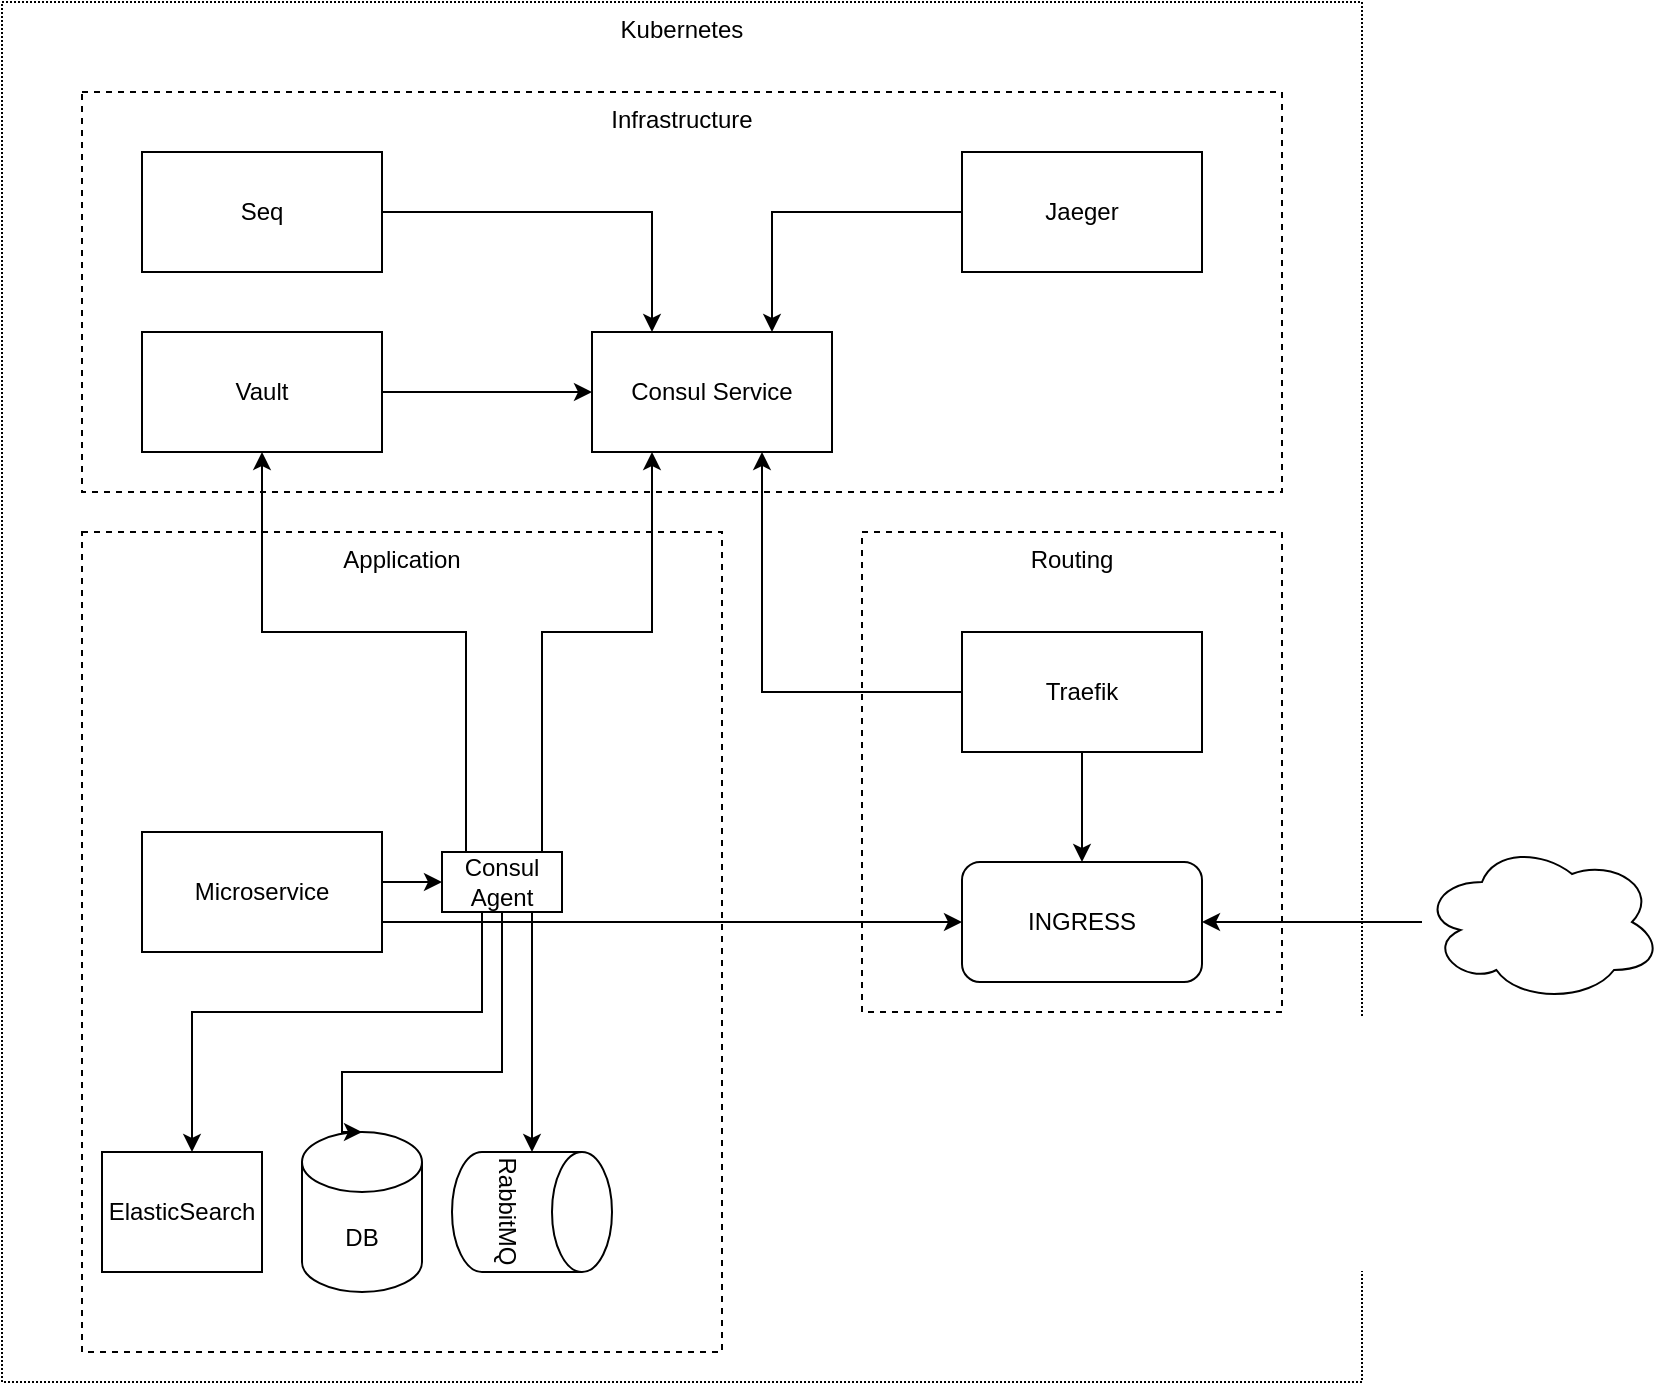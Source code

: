 <mxfile version="14.4.8" type="device" pages="2"><diagram id="6cmRKZ-A6PinEDdL9_27" name="Page-1"><mxGraphModel dx="1422" dy="1862" grid="1" gridSize="10" guides="1" tooltips="1" connect="1" arrows="1" fold="1" page="1" pageScale="1" pageWidth="850" pageHeight="1100" math="0" shadow="0"><root><mxCell id="0"/><mxCell id="1" parent="0"/><mxCell id="dDtF2fz8FJjtBy4yvNE8-40" value="Pod" style="rounded=0;whiteSpace=wrap;html=1;dashed=1;dashPattern=1 2;verticalAlign=top;" vertex="1" parent="1"><mxGeometry x="70" y="300" width="260" height="100" as="geometry"/></mxCell><mxCell id="dDtF2fz8FJjtBy4yvNE8-35" value="Kubernetes" style="rounded=0;whiteSpace=wrap;html=1;dashed=1;dashPattern=1 1;verticalAlign=top;" vertex="1" parent="1"><mxGeometry x="10" y="-85" width="680" height="690" as="geometry"/></mxCell><mxCell id="dDtF2fz8FJjtBy4yvNE8-33" value="Application" style="rounded=0;whiteSpace=wrap;html=1;dashed=1;verticalAlign=top;" vertex="1" parent="1"><mxGeometry x="50" y="180" width="320" height="410" as="geometry"/></mxCell><mxCell id="dDtF2fz8FJjtBy4yvNE8-34" value="Routing" style="rounded=0;whiteSpace=wrap;html=1;dashed=1;verticalAlign=top;" vertex="1" parent="1"><mxGeometry x="440" y="180" width="210" height="240" as="geometry"/></mxCell><mxCell id="dDtF2fz8FJjtBy4yvNE8-32" value="Infrastructure" style="rounded=0;whiteSpace=wrap;html=1;dashed=1;verticalAlign=top;" vertex="1" parent="1"><mxGeometry x="50" y="-40" width="600" height="200" as="geometry"/></mxCell><mxCell id="dDtF2fz8FJjtBy4yvNE8-1" value="Consul Service" style="rounded=0;whiteSpace=wrap;html=1;" vertex="1" parent="1"><mxGeometry x="305" y="80" width="120" height="60" as="geometry"/></mxCell><mxCell id="dDtF2fz8FJjtBy4yvNE8-26" style="edgeStyle=none;rounded=0;orthogonalLoop=1;jettySize=auto;html=1;" edge="1" parent="1" source="dDtF2fz8FJjtBy4yvNE8-2" target="dDtF2fz8FJjtBy4yvNE8-1"><mxGeometry relative="1" as="geometry"/></mxCell><mxCell id="dDtF2fz8FJjtBy4yvNE8-2" value="Vault" style="rounded=0;whiteSpace=wrap;html=1;" vertex="1" parent="1"><mxGeometry x="80" y="80" width="120" height="60" as="geometry"/></mxCell><mxCell id="dDtF2fz8FJjtBy4yvNE8-24" style="edgeStyle=none;rounded=0;orthogonalLoop=1;jettySize=auto;html=1;" edge="1" parent="1" source="dDtF2fz8FJjtBy4yvNE8-3" target="dDtF2fz8FJjtBy4yvNE8-23"><mxGeometry relative="1" as="geometry"/></mxCell><mxCell id="dDtF2fz8FJjtBy4yvNE8-27" style="edgeStyle=orthogonalEdgeStyle;rounded=0;orthogonalLoop=1;jettySize=auto;html=1;exitX=0;exitY=0.5;exitDx=0;exitDy=0;" edge="1" parent="1" source="dDtF2fz8FJjtBy4yvNE8-3" target="dDtF2fz8FJjtBy4yvNE8-1"><mxGeometry relative="1" as="geometry"><Array as="points"><mxPoint x="390" y="260"/></Array></mxGeometry></mxCell><mxCell id="dDtF2fz8FJjtBy4yvNE8-3" value="Traefik" style="rounded=0;whiteSpace=wrap;html=1;" vertex="1" parent="1"><mxGeometry x="490" y="230" width="120" height="60" as="geometry"/></mxCell><mxCell id="dDtF2fz8FJjtBy4yvNE8-9" style="edgeStyle=orthogonalEdgeStyle;rounded=0;orthogonalLoop=1;jettySize=auto;html=1;entryX=0.25;entryY=1;entryDx=0;entryDy=0;" edge="1" parent="1" source="dDtF2fz8FJjtBy4yvNE8-6" target="dDtF2fz8FJjtBy4yvNE8-1"><mxGeometry relative="1" as="geometry"><Array as="points"><mxPoint x="280" y="230"/><mxPoint x="335" y="230"/></Array></mxGeometry></mxCell><mxCell id="dDtF2fz8FJjtBy4yvNE8-10" value="DB" style="shape=cylinder3;whiteSpace=wrap;html=1;boundedLbl=1;backgroundOutline=1;size=15;" vertex="1" parent="1"><mxGeometry x="160" y="480" width="60" height="80" as="geometry"/></mxCell><mxCell id="dDtF2fz8FJjtBy4yvNE8-12" value="" style="edgeStyle=orthogonalEdgeStyle;rounded=0;orthogonalLoop=1;jettySize=auto;html=1;entryX=0.5;entryY=0;entryDx=0;entryDy=0;entryPerimeter=0;exitX=0.5;exitY=1;exitDx=0;exitDy=0;" edge="1" parent="1" source="dDtF2fz8FJjtBy4yvNE8-6" target="dDtF2fz8FJjtBy4yvNE8-10"><mxGeometry relative="1" as="geometry"><mxPoint x="90" y="460" as="targetPoint"/><Array as="points"><mxPoint x="260" y="450"/><mxPoint x="180" y="450"/></Array></mxGeometry></mxCell><mxCell id="dDtF2fz8FJjtBy4yvNE8-13" style="rounded=0;orthogonalLoop=1;jettySize=auto;html=1;exitX=0.75;exitY=1;exitDx=0;exitDy=0;edgeStyle=orthogonalEdgeStyle;" edge="1" parent="1" source="dDtF2fz8FJjtBy4yvNE8-6" target="dDtF2fz8FJjtBy4yvNE8-14"><mxGeometry relative="1" as="geometry"><mxPoint x="340" y="470" as="targetPoint"/></mxGeometry></mxCell><mxCell id="dDtF2fz8FJjtBy4yvNE8-14" value="RabbitMQ" style="shape=cylinder3;whiteSpace=wrap;html=1;boundedLbl=1;backgroundOutline=1;size=15;rotation=90;" vertex="1" parent="1"><mxGeometry x="245" y="480" width="60" height="80" as="geometry"/></mxCell><mxCell id="dDtF2fz8FJjtBy4yvNE8-15" style="edgeStyle=orthogonalEdgeStyle;rounded=0;orthogonalLoop=1;jettySize=auto;html=1;exitX=0.367;exitY=0;exitDx=0;exitDy=0;exitPerimeter=0;entryX=0.5;entryY=1;entryDx=0;entryDy=0;" edge="1" parent="1" source="dDtF2fz8FJjtBy4yvNE8-6" target="dDtF2fz8FJjtBy4yvNE8-2"><mxGeometry relative="1" as="geometry"><mxPoint x="50" y="40" as="targetPoint"/><Array as="points"><mxPoint x="242" y="230"/><mxPoint x="140" y="230"/></Array></mxGeometry></mxCell><mxCell id="dDtF2fz8FJjtBy4yvNE8-19" style="edgeStyle=orthogonalEdgeStyle;rounded=0;orthogonalLoop=1;jettySize=auto;html=1;entryX=0;entryY=0.5;entryDx=0;entryDy=0;exitX=1;exitY=0.75;exitDx=0;exitDy=0;" edge="1" parent="1" source="dDtF2fz8FJjtBy4yvNE8-5" target="dDtF2fz8FJjtBy4yvNE8-23"><mxGeometry relative="1" as="geometry"><mxPoint x="280" y="375" as="sourcePoint"/></mxGeometry></mxCell><mxCell id="dDtF2fz8FJjtBy4yvNE8-25" style="edgeStyle=none;rounded=0;orthogonalLoop=1;jettySize=auto;html=1;" edge="1" parent="1" source="dDtF2fz8FJjtBy4yvNE8-22" target="dDtF2fz8FJjtBy4yvNE8-23"><mxGeometry relative="1" as="geometry"/></mxCell><mxCell id="dDtF2fz8FJjtBy4yvNE8-22" value="" style="ellipse;shape=cloud;whiteSpace=wrap;html=1;" vertex="1" parent="1"><mxGeometry x="720" y="335" width="120" height="80" as="geometry"/></mxCell><mxCell id="dDtF2fz8FJjtBy4yvNE8-23" value="INGRESS" style="rounded=1;whiteSpace=wrap;html=1;" vertex="1" parent="1"><mxGeometry x="490" y="345" width="120" height="60" as="geometry"/></mxCell><mxCell id="dDtF2fz8FJjtBy4yvNE8-30" style="edgeStyle=orthogonalEdgeStyle;rounded=0;orthogonalLoop=1;jettySize=auto;html=1;entryX=0.75;entryY=0;entryDx=0;entryDy=0;" edge="1" parent="1" source="dDtF2fz8FJjtBy4yvNE8-28" target="dDtF2fz8FJjtBy4yvNE8-1"><mxGeometry relative="1" as="geometry"/></mxCell><mxCell id="dDtF2fz8FJjtBy4yvNE8-28" value="Jaeger" style="rounded=0;whiteSpace=wrap;html=1;" vertex="1" parent="1"><mxGeometry x="490" y="-10" width="120" height="60" as="geometry"/></mxCell><mxCell id="dDtF2fz8FJjtBy4yvNE8-31" style="edgeStyle=orthogonalEdgeStyle;rounded=0;orthogonalLoop=1;jettySize=auto;html=1;entryX=0.25;entryY=0;entryDx=0;entryDy=0;" edge="1" parent="1" source="dDtF2fz8FJjtBy4yvNE8-29" target="dDtF2fz8FJjtBy4yvNE8-1"><mxGeometry relative="1" as="geometry"/></mxCell><mxCell id="dDtF2fz8FJjtBy4yvNE8-29" value="Seq" style="rounded=0;whiteSpace=wrap;html=1;" vertex="1" parent="1"><mxGeometry x="80" y="-10" width="120" height="60" as="geometry"/></mxCell><mxCell id="dDtF2fz8FJjtBy4yvNE8-43" value="" style="shape=image;html=1;verticalAlign=top;verticalLabelPosition=bottom;labelBackgroundColor=#ffffff;imageAspect=0;aspect=fixed;image=https://cdn0.iconfinder.com/data/icons/small-n-flat/24/678094-shield-128.png;dashed=1;dashPattern=1 2;" vertex="1" parent="1"><mxGeometry x="580" y="377" width="28" height="28" as="geometry"/></mxCell><mxCell id="jBLEwnB4zffLgp5FiH9M-1" value="ElasticSearch" style="rounded=0;whiteSpace=wrap;html=1;" vertex="1" parent="1"><mxGeometry x="60" y="490" width="80" height="60" as="geometry"/></mxCell><mxCell id="jBLEwnB4zffLgp5FiH9M-2" style="edgeStyle=orthogonalEdgeStyle;rounded=0;orthogonalLoop=1;jettySize=auto;html=1;" edge="1" parent="1" source="dDtF2fz8FJjtBy4yvNE8-6" target="jBLEwnB4zffLgp5FiH9M-1"><mxGeometry relative="1" as="geometry"><Array as="points"><mxPoint x="250" y="420"/><mxPoint x="105" y="420"/></Array></mxGeometry></mxCell><mxCell id="jBLEwnB4zffLgp5FiH9M-4" value="" style="group" vertex="1" connectable="0" parent="1"><mxGeometry x="80" y="330" width="210" height="60" as="geometry"/></mxCell><mxCell id="dDtF2fz8FJjtBy4yvNE8-5" value="Microservice" style="rounded=0;whiteSpace=wrap;html=1;" vertex="1" parent="jBLEwnB4zffLgp5FiH9M-4"><mxGeometry width="120" height="60" as="geometry"/></mxCell><mxCell id="dDtF2fz8FJjtBy4yvNE8-6" value="Consul Agent" style="rounded=0;whiteSpace=wrap;html=1;" vertex="1" parent="jBLEwnB4zffLgp5FiH9M-4"><mxGeometry x="150" y="10" width="60" height="30" as="geometry"/></mxCell><mxCell id="dDtF2fz8FJjtBy4yvNE8-20" value="" style="endArrow=classic;html=1;edgeStyle=orthogonalEdgeStyle;" edge="1" parent="jBLEwnB4zffLgp5FiH9M-4" source="dDtF2fz8FJjtBy4yvNE8-5" target="dDtF2fz8FJjtBy4yvNE8-6"><mxGeometry x="110" y="330" width="50" height="50" as="geometry"><mxPoint x="-150" y="-100" as="sourcePoint"/><mxPoint x="-100" y="-150" as="targetPoint"/><Array as="points"><mxPoint x="130" y="25"/><mxPoint x="130" y="25"/></Array></mxGeometry></mxCell></root></mxGraphModel></diagram><diagram id="L0QRnOdBNNsPw4jzjPWs" name="Page-2"><mxGraphModel dx="1422" dy="1862" grid="1" gridSize="10" guides="1" tooltips="1" connect="1" arrows="1" fold="1" page="1" pageScale="1" pageWidth="850" pageHeight="1100" math="0" shadow="0"><root><mxCell id="Mfuve_Y0xRa4dLmhBCeO-0"/><mxCell id="Mfuve_Y0xRa4dLmhBCeO-1" parent="Mfuve_Y0xRa4dLmhBCeO-0"/><mxCell id="Mfuve_Y0xRa4dLmhBCeO-5" value="Routing" style="rounded=0;whiteSpace=wrap;html=1;dashed=1;verticalAlign=top;" vertex="1" parent="Mfuve_Y0xRa4dLmhBCeO-1"><mxGeometry x="440" y="190" width="210" height="215" as="geometry"/></mxCell><mxCell id="Mfuve_Y0xRa4dLmhBCeO-53" value="" style="rounded=0;whiteSpace=wrap;html=1;" vertex="1" parent="Mfuve_Y0xRa4dLmhBCeO-1"><mxGeometry x="10" y="-210" width="700" height="830" as="geometry"/></mxCell><mxCell id="Mfuve_Y0xRa4dLmhBCeO-61" value="Kubernetes EKS" style="rounded=0;whiteSpace=wrap;html=1;dashed=1;verticalAlign=top;" vertex="1" parent="Mfuve_Y0xRa4dLmhBCeO-1"><mxGeometry x="33" y="-14" width="387" height="504" as="geometry"/></mxCell><mxCell id="Mfuve_Y0xRa4dLmhBCeO-3" value="Application" style="rounded=0;whiteSpace=wrap;html=1;dashed=1;verticalAlign=top;" vertex="1" parent="Mfuve_Y0xRa4dLmhBCeO-1"><mxGeometry x="50" y="270" width="320" height="200" as="geometry"/></mxCell><mxCell id="Mfuve_Y0xRa4dLmhBCeO-6" value="Infrastructure" style="rounded=0;whiteSpace=wrap;html=1;dashed=1;verticalAlign=top;" vertex="1" parent="Mfuve_Y0xRa4dLmhBCeO-1"><mxGeometry x="50" y="40" width="310" height="120" as="geometry"/></mxCell><mxCell id="Mfuve_Y0xRa4dLmhBCeO-57" value="" style="group" vertex="1" connectable="0" parent="Mfuve_Y0xRa4dLmhBCeO-1"><mxGeometry x="30" y="-13.75" width="390" height="688" as="geometry"/></mxCell><mxCell id="Mfuve_Y0xRa4dLmhBCeO-56" value="" style="points=[[0,0,0],[0.25,0,0],[0.5,0,0],[0.75,0,0],[1,0,0],[0,1,0],[0.25,1,0],[0.5,1,0],[0.75,1,0],[1,1,0],[0,0.25,0],[0,0.5,0],[0,0.75,0],[1,0.25,0],[1,0.5,0],[1,0.75,0]];outlineConnect=0;fontColor=#232F3E;gradientColor=#F78E04;gradientDirection=north;fillColor=#D05C17;strokeColor=#ffffff;dashed=0;verticalLabelPosition=bottom;verticalAlign=top;align=center;html=1;fontSize=12;fontStyle=0;aspect=fixed;shape=mxgraph.aws4.resourceIcon;resIcon=mxgraph.aws4.eks;" vertex="1" parent="Mfuve_Y0xRa4dLmhBCeO-57"><mxGeometry x="360" width="30" height="30" as="geometry"/></mxCell><mxCell id="Mfuve_Y0xRa4dLmhBCeO-4" value="Pod" style="rounded=0;whiteSpace=wrap;html=1;dashed=1;dashPattern=1 2;verticalAlign=top;" vertex="1" parent="Mfuve_Y0xRa4dLmhBCeO-1"><mxGeometry x="70" y="300" width="260" height="160" as="geometry"/></mxCell><mxCell id="Mfuve_Y0xRa4dLmhBCeO-7" value="Linkerd" style="rounded=0;whiteSpace=wrap;html=1;" vertex="1" parent="Mfuve_Y0xRa4dLmhBCeO-1"><mxGeometry x="160" y="80" width="120" height="60" as="geometry"/></mxCell><mxCell id="Mfuve_Y0xRa4dLmhBCeO-8" style="edgeStyle=orthogonalEdgeStyle;rounded=0;orthogonalLoop=1;jettySize=auto;html=1;" edge="1" parent="Mfuve_Y0xRa4dLmhBCeO-1" source="Mfuve_Y0xRa4dLmhBCeO-9" target="Mfuve_Y0xRa4dLmhBCeO-7"><mxGeometry relative="1" as="geometry"><Array as="points"><mxPoint x="170" y="40"/><mxPoint x="170" y="40"/></Array></mxGeometry></mxCell><mxCell id="Mfuve_Y0xRa4dLmhBCeO-11" style="edgeStyle=orthogonalEdgeStyle;rounded=0;orthogonalLoop=1;jettySize=auto;html=1;exitX=0.5;exitY=0;exitDx=0;exitDy=0;" edge="1" parent="Mfuve_Y0xRa4dLmhBCeO-1" source="Mfuve_Y0xRa4dLmhBCeO-12" target="Mfuve_Y0xRa4dLmhBCeO-7"><mxGeometry relative="1" as="geometry"><Array as="points"><mxPoint x="580" y="120"/></Array></mxGeometry></mxCell><mxCell id="Mfuve_Y0xRa4dLmhBCeO-13" value="" style="group" vertex="1" connectable="0" parent="Mfuve_Y0xRa4dLmhBCeO-1"><mxGeometry x="110" y="330" width="200" height="70" as="geometry"/></mxCell><mxCell id="Mfuve_Y0xRa4dLmhBCeO-14" value="" style="group" vertex="1" connectable="0" parent="Mfuve_Y0xRa4dLmhBCeO-13"><mxGeometry x="-30" width="210" height="60" as="geometry"/></mxCell><mxCell id="Mfuve_Y0xRa4dLmhBCeO-15" value="Microservice" style="rounded=0;whiteSpace=wrap;html=1;" vertex="1" parent="Mfuve_Y0xRa4dLmhBCeO-14"><mxGeometry width="120" height="60" as="geometry"/></mxCell><mxCell id="Mfuve_Y0xRa4dLmhBCeO-16" value="LinkerD Agent" style="rounded=0;whiteSpace=wrap;html=1;" vertex="1" parent="Mfuve_Y0xRa4dLmhBCeO-14"><mxGeometry x="150" y="10" width="60" height="30" as="geometry"/></mxCell><mxCell id="Mfuve_Y0xRa4dLmhBCeO-17" value="" style="endArrow=classic;html=1;" edge="1" parent="Mfuve_Y0xRa4dLmhBCeO-14" source="Mfuve_Y0xRa4dLmhBCeO-15" target="Mfuve_Y0xRa4dLmhBCeO-16"><mxGeometry width="50" height="50" relative="1" as="geometry"><mxPoint x="-150" y="-100" as="sourcePoint"/><mxPoint x="-100" y="-150" as="targetPoint"/></mxGeometry></mxCell><mxCell id="Mfuve_Y0xRa4dLmhBCeO-20" value="" style="edgeStyle=orthogonalEdgeStyle;rounded=0;orthogonalLoop=1;jettySize=auto;html=1;entryX=0.5;entryY=0;entryDx=0;entryDy=0;entryPerimeter=0;" edge="1" parent="Mfuve_Y0xRa4dLmhBCeO-1" source="Mfuve_Y0xRa4dLmhBCeO-15" target="Mfuve_Y0xRa4dLmhBCeO-19"><mxGeometry relative="1" as="geometry"><mxPoint x="90" y="460" as="targetPoint"/><Array as="points"><mxPoint x="100" y="420"/><mxPoint x="100" y="420"/></Array></mxGeometry></mxCell><mxCell id="Mfuve_Y0xRa4dLmhBCeO-21" style="edgeStyle=orthogonalEdgeStyle;rounded=0;orthogonalLoop=1;jettySize=auto;html=1;entryX=0.5;entryY=0;entryDx=0;entryDy=0;entryPerimeter=0;" edge="1" parent="Mfuve_Y0xRa4dLmhBCeO-1" source="Mfuve_Y0xRa4dLmhBCeO-32" target="Mfuve_Y0xRa4dLmhBCeO-59"><mxGeometry relative="1" as="geometry"><mxPoint x="180" y="490" as="targetPoint"/><Array as="points"/></mxGeometry></mxCell><mxCell id="Mfuve_Y0xRa4dLmhBCeO-23" style="edgeStyle=orthogonalEdgeStyle;rounded=0;orthogonalLoop=1;jettySize=auto;html=1;exitX=0.367;exitY=0;exitDx=0;exitDy=0;exitPerimeter=0;" edge="1" parent="Mfuve_Y0xRa4dLmhBCeO-1" source="Mfuve_Y0xRa4dLmhBCeO-16" target="Mfuve_Y0xRa4dLmhBCeO-9"><mxGeometry relative="1" as="geometry"><mxPoint x="50" y="40" as="targetPoint"/><Array as="points"><mxPoint x="242" y="340"/><mxPoint x="242" y="230"/><mxPoint x="100" y="230"/></Array></mxGeometry></mxCell><mxCell id="Mfuve_Y0xRa4dLmhBCeO-24" style="edgeStyle=orthogonalEdgeStyle;rounded=0;orthogonalLoop=1;jettySize=auto;html=1;exitX=1;exitY=0.75;exitDx=0;exitDy=0;entryX=0;entryY=0.5;entryDx=0;entryDy=0;" edge="1" parent="Mfuve_Y0xRa4dLmhBCeO-1" source="Mfuve_Y0xRa4dLmhBCeO-15" target="Mfuve_Y0xRa4dLmhBCeO-12"><mxGeometry relative="1" as="geometry"><mxPoint x="280" y="375" as="sourcePoint"/></mxGeometry></mxCell><mxCell id="Mfuve_Y0xRa4dLmhBCeO-25" style="edgeStyle=none;rounded=0;orthogonalLoop=1;jettySize=auto;html=1;entryX=1;entryY=0.5;entryDx=0;entryDy=0;" edge="1" parent="Mfuve_Y0xRa4dLmhBCeO-1" source="Mfuve_Y0xRa4dLmhBCeO-26" target="Mfuve_Y0xRa4dLmhBCeO-12"><mxGeometry relative="1" as="geometry"/></mxCell><mxCell id="Mfuve_Y0xRa4dLmhBCeO-26" value="" style="ellipse;shape=cloud;whiteSpace=wrap;html=1;" vertex="1" parent="Mfuve_Y0xRa4dLmhBCeO-1"><mxGeometry x="720" y="335" width="120" height="80" as="geometry"/></mxCell><mxCell id="Mfuve_Y0xRa4dLmhBCeO-28" style="edgeStyle=orthogonalEdgeStyle;rounded=0;orthogonalLoop=1;jettySize=auto;html=1;entryX=0.75;entryY=0;entryDx=0;entryDy=0;" edge="1" parent="Mfuve_Y0xRa4dLmhBCeO-1" source="Mfuve_Y0xRa4dLmhBCeO-29" target="Mfuve_Y0xRa4dLmhBCeO-7"><mxGeometry relative="1" as="geometry"/></mxCell><mxCell id="Mfuve_Y0xRa4dLmhBCeO-30" style="edgeStyle=orthogonalEdgeStyle;rounded=0;orthogonalLoop=1;jettySize=auto;html=1;exitX=1;exitY=0.5;exitDx=0;exitDy=0;" edge="1" parent="Mfuve_Y0xRa4dLmhBCeO-1" source="Mfuve_Y0xRa4dLmhBCeO-31" target="Mfuve_Y0xRa4dLmhBCeO-7"><mxGeometry relative="1" as="geometry"><Array as="points"><mxPoint x="230" y="-170"/></Array></mxGeometry></mxCell><mxCell id="Mfuve_Y0xRa4dLmhBCeO-32" value="Masstransit" style="rounded=1;whiteSpace=wrap;html=1;dashed=1;dashPattern=1 1;" vertex="1" parent="Mfuve_Y0xRa4dLmhBCeO-1"><mxGeometry x="130" y="420" width="100" height="30" as="geometry"/></mxCell><mxCell id="Mfuve_Y0xRa4dLmhBCeO-33" style="edgeStyle=orthogonalEdgeStyle;rounded=0;orthogonalLoop=1;jettySize=auto;html=1;" edge="1" parent="Mfuve_Y0xRa4dLmhBCeO-1" source="Mfuve_Y0xRa4dLmhBCeO-15" target="Mfuve_Y0xRa4dLmhBCeO-32"><mxGeometry relative="1" as="geometry"><mxPoint x="180" y="390" as="sourcePoint"/><mxPoint x="180" y="490" as="targetPoint"/><Array as="points"><mxPoint x="180" y="400"/><mxPoint x="180" y="400"/></Array></mxGeometry></mxCell><mxCell id="Mfuve_Y0xRa4dLmhBCeO-40" style="edgeStyle=orthogonalEdgeStyle;rounded=0;orthogonalLoop=1;jettySize=auto;html=1;" edge="1" parent="Mfuve_Y0xRa4dLmhBCeO-1" source="Mfuve_Y0xRa4dLmhBCeO-16" target="Mfuve_Y0xRa4dLmhBCeO-39"><mxGeometry relative="1" as="geometry"><Array as="points"><mxPoint x="260" y="170"/><mxPoint x="550" y="170"/></Array></mxGeometry></mxCell><mxCell id="Mfuve_Y0xRa4dLmhBCeO-41" value="" style="group" vertex="1" connectable="0" parent="Mfuve_Y0xRa4dLmhBCeO-1"><mxGeometry x="490" y="-130" width="120" height="60" as="geometry"/></mxCell><mxCell id="Mfuve_Y0xRa4dLmhBCeO-39" value="AppConfig Manager" style="rounded=0;whiteSpace=wrap;html=1;" vertex="1" parent="Mfuve_Y0xRa4dLmhBCeO-41"><mxGeometry width="120" height="60" as="geometry"/></mxCell><mxCell id="Mfuve_Y0xRa4dLmhBCeO-36" value="" style="points=[[0,0,0],[0.25,0,0],[0.5,0,0],[0.75,0,0],[1,0,0],[0,1,0],[0.25,1,0],[0.5,1,0],[0.75,1,0],[1,1,0],[0,0.25,0],[0,0.5,0],[0,0.75,0],[1,0.25,0],[1,0.5,0],[1,0.75,0]];points=[[0,0,0],[0.25,0,0],[0.5,0,0],[0.75,0,0],[1,0,0],[0,1,0],[0.25,1,0],[0.5,1,0],[0.75,1,0],[1,1,0],[0,0.25,0],[0,0.5,0],[0,0.75,0],[1,0.25,0],[1,0.5,0],[1,0.75,0]];outlineConnect=0;fontColor=#232F3E;gradientColor=#F34482;gradientDirection=north;fillColor=#BC1356;strokeColor=#ffffff;dashed=0;verticalLabelPosition=bottom;verticalAlign=top;align=center;html=1;fontSize=12;fontStyle=0;aspect=fixed;shape=mxgraph.aws4.resourceIcon;resIcon=mxgraph.aws4.app_config;dashPattern=1 2;" vertex="1" parent="Mfuve_Y0xRa4dLmhBCeO-41"><mxGeometry x="89" width="31" height="29" as="geometry"/></mxCell><mxCell id="Mfuve_Y0xRa4dLmhBCeO-43" value="" style="group" vertex="1" connectable="0" parent="Mfuve_Y0xRa4dLmhBCeO-1"><mxGeometry x="490" y="-200" width="120" height="60" as="geometry"/></mxCell><mxCell id="Mfuve_Y0xRa4dLmhBCeO-29" value="X-Ray" style="rounded=0;whiteSpace=wrap;html=1;" vertex="1" parent="Mfuve_Y0xRa4dLmhBCeO-43"><mxGeometry width="120" height="60" as="geometry"/></mxCell><mxCell id="Mfuve_Y0xRa4dLmhBCeO-42" value="" style="points=[[0,0,0],[0.25,0,0],[0.5,0,0],[0.75,0,0],[1,0,0],[0,1,0],[0.25,1,0],[0.5,1,0],[0.75,1,0],[1,1,0],[0,0.25,0],[0,0.5,0],[0,0.75,0],[1,0.25,0],[1,0.5,0],[1,0.75,0]];outlineConnect=0;fontColor=#232F3E;gradientColor=#4D72F3;gradientDirection=north;fillColor=#3334B9;strokeColor=#ffffff;dashed=0;verticalLabelPosition=bottom;verticalAlign=top;align=center;html=1;fontSize=12;fontStyle=0;aspect=fixed;shape=mxgraph.aws4.resourceIcon;resIcon=mxgraph.aws4.xray;" vertex="1" parent="Mfuve_Y0xRa4dLmhBCeO-43"><mxGeometry x="90" width="30" height="30" as="geometry"/></mxCell><mxCell id="Mfuve_Y0xRa4dLmhBCeO-45" value="" style="group" vertex="1" connectable="0" parent="Mfuve_Y0xRa4dLmhBCeO-1"><mxGeometry x="80" y="-200" width="120" height="60" as="geometry"/></mxCell><mxCell id="Mfuve_Y0xRa4dLmhBCeO-31" value="CloudWatch" style="rounded=0;whiteSpace=wrap;html=1;" vertex="1" parent="Mfuve_Y0xRa4dLmhBCeO-45"><mxGeometry width="120" height="60" as="geometry"/></mxCell><mxCell id="Mfuve_Y0xRa4dLmhBCeO-44" value="" style="outlineConnect=0;dashed=0;verticalLabelPosition=bottom;verticalAlign=top;align=center;html=1;shape=mxgraph.aws3.cloudwatch;fillColor=#759C3E;gradientColor=none;" vertex="1" parent="Mfuve_Y0xRa4dLmhBCeO-45"><mxGeometry x="87.5" width="32.5" height="33" as="geometry"/></mxCell><mxCell id="Mfuve_Y0xRa4dLmhBCeO-49" value="" style="group" vertex="1" connectable="0" parent="Mfuve_Y0xRa4dLmhBCeO-1"><mxGeometry x="80" y="-130" width="120" height="60" as="geometry"/></mxCell><mxCell id="Mfuve_Y0xRa4dLmhBCeO-9" value="Secret Manager" style="rounded=0;whiteSpace=wrap;html=1;" vertex="1" parent="Mfuve_Y0xRa4dLmhBCeO-49"><mxGeometry width="120" height="60" as="geometry"/></mxCell><mxCell id="Mfuve_Y0xRa4dLmhBCeO-46" value="AWS Secrets Manager" style="outlineConnect=0;fontColor=#232F3E;gradientColor=none;strokeColor=#ffffff;fillColor=#232F3E;dashed=0;verticalLabelPosition=middle;verticalAlign=bottom;align=center;html=1;whiteSpace=wrap;fontSize=10;fontStyle=1;spacing=3;shape=mxgraph.aws4.productIcon;prIcon=mxgraph.aws4.secrets_manager;" vertex="1" parent="Mfuve_Y0xRa4dLmhBCeO-49"><mxGeometry x="80" width="40" height="40" as="geometry"/></mxCell><mxCell id="Mfuve_Y0xRa4dLmhBCeO-51" value="" style="group" vertex="1" connectable="0" parent="Mfuve_Y0xRa4dLmhBCeO-1"><mxGeometry x="550" y="345" width="120" height="60" as="geometry"/></mxCell><mxCell id="Mfuve_Y0xRa4dLmhBCeO-62" value="" style="group" vertex="1" connectable="0" parent="Mfuve_Y0xRa4dLmhBCeO-51"><mxGeometry width="120" height="60" as="geometry"/></mxCell><mxCell id="Mfuve_Y0xRa4dLmhBCeO-12" value="CloudFront&lt;br&gt;API gateway" style="rounded=0;whiteSpace=wrap;html=1;" vertex="1" parent="Mfuve_Y0xRa4dLmhBCeO-62"><mxGeometry x="-30.5" width="120" height="60" as="geometry"/></mxCell><mxCell id="Mfuve_Y0xRa4dLmhBCeO-35" value="" style="shape=image;html=1;verticalAlign=top;verticalLabelPosition=bottom;labelBackgroundColor=#ffffff;imageAspect=0;aspect=fixed;image=https://cdn0.iconfinder.com/data/icons/small-n-flat/24/678094-shield-128.png;dashed=1;dashPattern=1 2;" vertex="1" parent="Mfuve_Y0xRa4dLmhBCeO-62"><mxGeometry x="89.5" y="32" width="28" height="28" as="geometry"/></mxCell><mxCell id="Mfuve_Y0xRa4dLmhBCeO-50" value="" style="outlineConnect=0;dashed=0;verticalLabelPosition=bottom;verticalAlign=top;align=center;html=1;shape=mxgraph.aws3.cloudfront;fillColor=#F58536;gradientColor=none;" vertex="1" parent="Mfuve_Y0xRa4dLmhBCeO-51"><mxGeometry x="89.5" width="30.5" height="30" as="geometry"/></mxCell><mxCell id="Mfuve_Y0xRa4dLmhBCeO-52" style="edgeStyle=orthogonalEdgeStyle;rounded=0;orthogonalLoop=1;jettySize=auto;html=1;entryX=1;entryY=0.5;entryDx=0;entryDy=0;" edge="1" parent="Mfuve_Y0xRa4dLmhBCeO-1" source="Mfuve_Y0xRa4dLmhBCeO-39" target="Mfuve_Y0xRa4dLmhBCeO-7"><mxGeometry relative="1" as="geometry"><Array as="points"><mxPoint x="380" y="-100"/><mxPoint x="380" y="110"/></Array></mxGeometry></mxCell><mxCell id="Mfuve_Y0xRa4dLmhBCeO-54" value="" style="outlineConnect=0;dashed=0;verticalLabelPosition=bottom;verticalAlign=top;align=center;html=1;shape=mxgraph.aws3.cloud_2;fillColor=#F58534;gradientColor=none;" vertex="1" parent="Mfuve_Y0xRa4dLmhBCeO-1"><mxGeometry x="705" y="-210" width="25" height="25" as="geometry"/></mxCell><mxCell id="Mfuve_Y0xRa4dLmhBCeO-59" value="" style="outlineConnect=0;dashed=0;verticalLabelPosition=bottom;verticalAlign=top;align=center;html=1;shape=mxgraph.aws3.sns;fillColor=#D9A741;gradientColor=none;" vertex="1" parent="Mfuve_Y0xRa4dLmhBCeO-1"><mxGeometry x="152.87" y="523" width="54.25" height="54.25" as="geometry"/></mxCell><mxCell id="Mfuve_Y0xRa4dLmhBCeO-64" value="" style="group" vertex="1" connectable="0" parent="Mfuve_Y0xRa4dLmhBCeO-1"><mxGeometry x="68" y="510" width="62" height="80" as="geometry"/></mxCell><mxCell id="Mfuve_Y0xRa4dLmhBCeO-19" value="DB" style="shape=cylinder3;whiteSpace=wrap;html=1;boundedLbl=1;backgroundOutline=1;size=15;" vertex="1" parent="Mfuve_Y0xRa4dLmhBCeO-64"><mxGeometry width="60" height="80" as="geometry"/></mxCell><mxCell id="Mfuve_Y0xRa4dLmhBCeO-58" value="" style="outlineConnect=0;dashed=0;verticalLabelPosition=bottom;verticalAlign=top;align=center;html=1;shape=mxgraph.aws3.rds;fillColor=#2E73B8;gradientColor=none;" vertex="1" parent="Mfuve_Y0xRa4dLmhBCeO-64"><mxGeometry x="34" y="25" width="28" height="30" as="geometry"/></mxCell></root></mxGraphModel></diagram></mxfile>